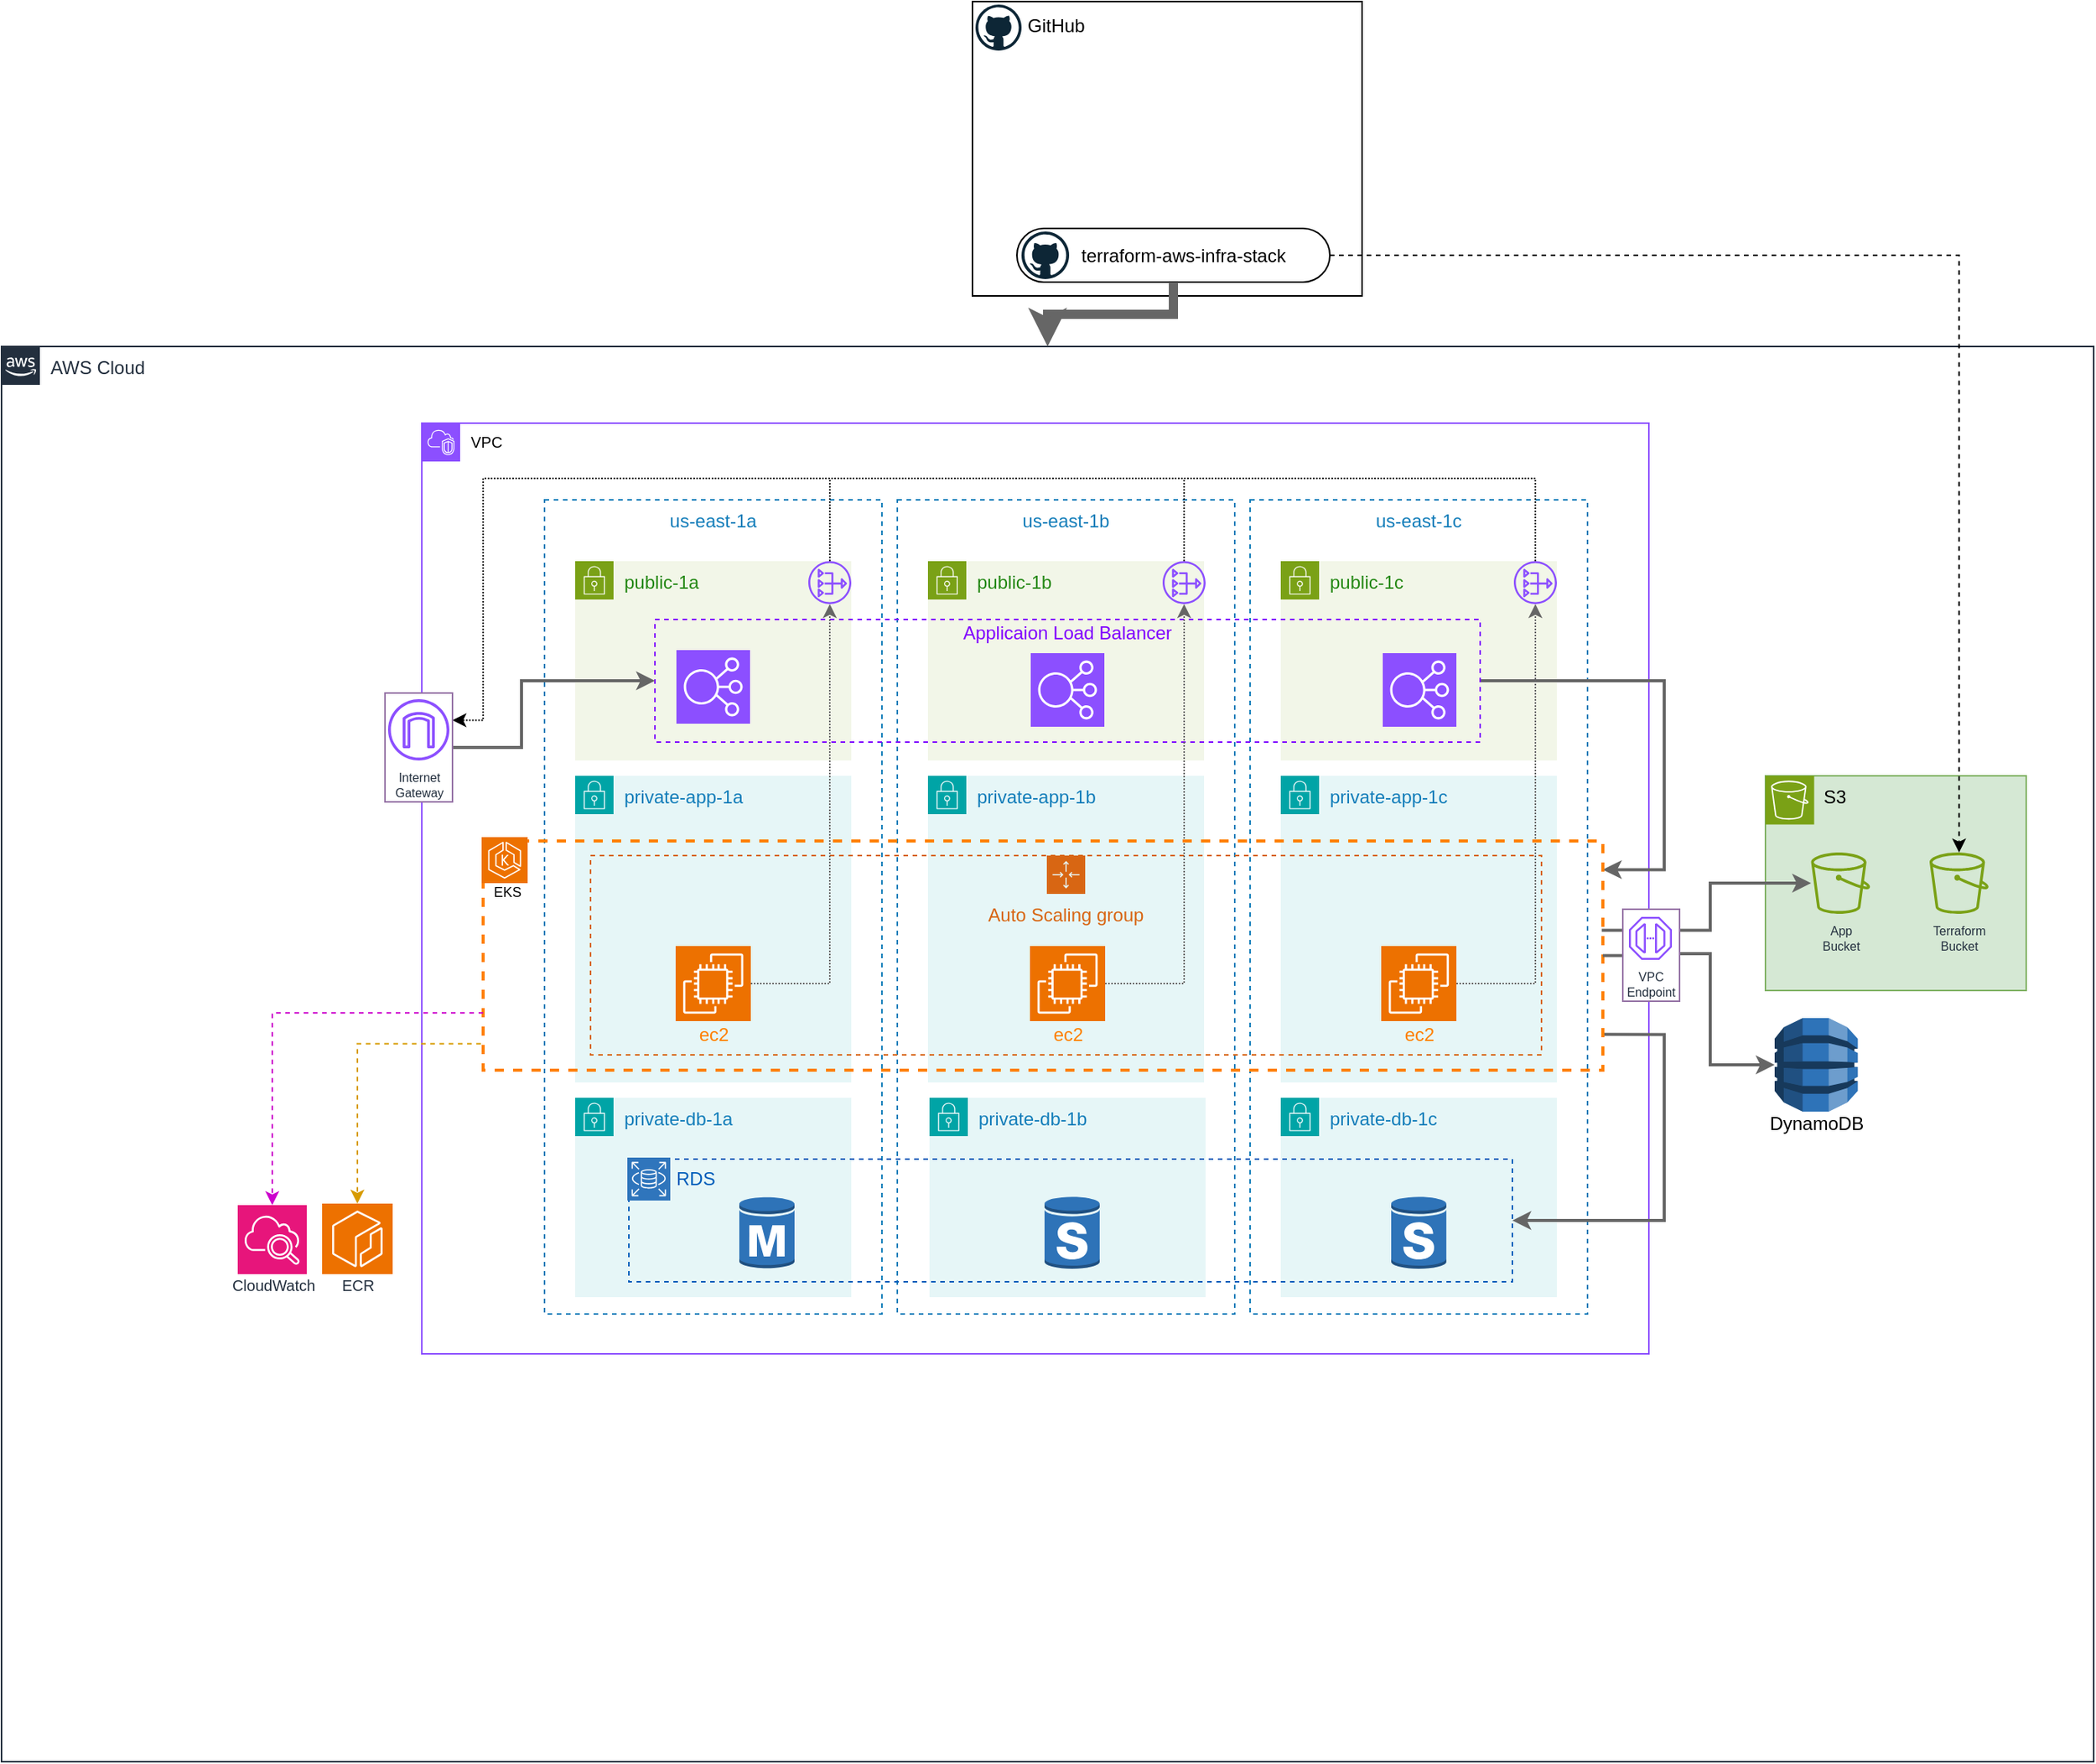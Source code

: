 <mxfile version="22.1.16" type="device">
  <diagram name="Page-1" id="fZ-07UN7kWc-W8yK62nl">
    <mxGraphModel dx="1728" dy="997" grid="0" gridSize="10" guides="1" tooltips="1" connect="1" arrows="1" fold="1" page="1" pageScale="1" pageWidth="1600" pageHeight="1200" math="0" shadow="0">
      <root>
        <mxCell id="0" />
        <mxCell id="1" parent="0" />
        <mxCell id="h2PM3oMP3MXxl9iQ3OsZ-6" value="AWS Cloud" style="points=[[0,0],[0.25,0],[0.5,0],[0.75,0],[1,0],[1,0.25],[1,0.5],[1,0.75],[1,1],[0.75,1],[0.5,1],[0.25,1],[0,1],[0,0.75],[0,0.5],[0,0.25]];outlineConnect=0;gradientColor=none;html=1;whiteSpace=wrap;fontSize=12;fontStyle=0;container=0;pointerEvents=0;collapsible=0;recursiveResize=0;shape=mxgraph.aws4.group;grIcon=mxgraph.aws4.group_aws_cloud_alt;strokeColor=#232F3E;fillColor=none;verticalAlign=top;align=left;spacingLeft=30;fontColor=#232F3E;dashed=0;" parent="1" vertex="1">
          <mxGeometry x="46" y="256" width="1364" height="923" as="geometry" />
        </mxCell>
        <mxCell id="h2PM3oMP3MXxl9iQ3OsZ-4" value="VPC" style="points=[[0,0],[0.25,0],[0.5,0],[0.75,0],[1,0],[1,0.25],[1,0.5],[1,0.75],[1,1],[0.75,1],[0.5,1],[0.25,1],[0,1],[0,0.75],[0,0.5],[0,0.25]];outlineConnect=0;gradientColor=none;html=1;whiteSpace=wrap;fontSize=10;fontStyle=0;container=0;pointerEvents=0;collapsible=0;recursiveResize=0;shape=mxgraph.aws4.group;grIcon=mxgraph.aws4.group_vpc2;strokeColor=#8C4FFF;fillColor=none;verticalAlign=top;align=left;spacingLeft=30;fontColor=#000000;dashed=0;" parent="1" vertex="1">
          <mxGeometry x="320" y="306" width="800" height="607" as="geometry" />
        </mxCell>
        <mxCell id="h2PM3oMP3MXxl9iQ3OsZ-7" value="us-east-1b" style="fillColor=none;strokeColor=#147EBA;dashed=1;verticalAlign=top;fontStyle=0;fontColor=#147EBA;whiteSpace=wrap;html=1;movable=1;resizable=1;rotatable=1;deletable=1;editable=1;locked=0;connectable=1;" parent="1" vertex="1">
          <mxGeometry x="630" y="356" width="220" height="531" as="geometry" />
        </mxCell>
        <mxCell id="h2PM3oMP3MXxl9iQ3OsZ-5" value="us-east-1a" style="fillColor=none;strokeColor=#147EBA;dashed=1;verticalAlign=top;fontStyle=0;fontColor=#147EBA;whiteSpace=wrap;html=1;" parent="1" vertex="1">
          <mxGeometry x="400" y="356" width="220" height="531" as="geometry" />
        </mxCell>
        <mxCell id="h2PM3oMP3MXxl9iQ3OsZ-8" value="us-east-1c" style="fillColor=none;strokeColor=#147EBA;dashed=1;verticalAlign=top;fontStyle=0;fontColor=#147EBA;whiteSpace=wrap;html=1;" parent="1" vertex="1">
          <mxGeometry x="860" y="356" width="220" height="531" as="geometry" />
        </mxCell>
        <mxCell id="h2PM3oMP3MXxl9iQ3OsZ-3" value="private-app-1a" style="points=[[0,0],[0.25,0],[0.5,0],[0.75,0],[1,0],[1,0.25],[1,0.5],[1,0.75],[1,1],[0.75,1],[0.5,1],[0.25,1],[0,1],[0,0.75],[0,0.5],[0,0.25]];outlineConnect=0;gradientColor=none;html=1;whiteSpace=wrap;fontSize=12;fontStyle=0;container=1;pointerEvents=0;collapsible=0;recursiveResize=0;shape=mxgraph.aws4.group;grIcon=mxgraph.aws4.group_security_group;grStroke=0;strokeColor=#00A4A6;fillColor=#E6F6F7;verticalAlign=top;align=left;spacingLeft=30;fontColor=#147EBA;dashed=0;" parent="1" vertex="1">
          <mxGeometry x="420" y="536" width="180" height="200" as="geometry" />
        </mxCell>
        <mxCell id="h2PM3oMP3MXxl9iQ3OsZ-11" value="public-1a" style="points=[[0,0],[0.25,0],[0.5,0],[0.75,0],[1,0],[1,0.25],[1,0.5],[1,0.75],[1,1],[0.75,1],[0.5,1],[0.25,1],[0,1],[0,0.75],[0,0.5],[0,0.25]];outlineConnect=0;gradientColor=none;html=1;whiteSpace=wrap;fontSize=12;fontStyle=0;container=1;pointerEvents=0;collapsible=0;recursiveResize=0;shape=mxgraph.aws4.group;grIcon=mxgraph.aws4.group_security_group;grStroke=0;strokeColor=#7AA116;fillColor=#F2F6E8;verticalAlign=top;align=left;spacingLeft=30;fontColor=#248814;dashed=0;" parent="1" vertex="1">
          <mxGeometry x="420" y="396" width="180" height="130" as="geometry" />
        </mxCell>
        <mxCell id="h2PM3oMP3MXxl9iQ3OsZ-21" value="" style="sketch=0;points=[[0,0,0],[0.25,0,0],[0.5,0,0],[0.75,0,0],[1,0,0],[0,1,0],[0.25,1,0],[0.5,1,0],[0.75,1,0],[1,1,0],[0,0.25,0],[0,0.5,0],[0,0.75,0],[1,0.25,0],[1,0.5,0],[1,0.75,0]];outlineConnect=0;fontColor=#232F3E;fillColor=#8C4FFF;strokeColor=#ffffff;dashed=0;verticalLabelPosition=bottom;verticalAlign=top;align=center;html=1;fontSize=12;fontStyle=0;aspect=fixed;shape=mxgraph.aws4.resourceIcon;resIcon=mxgraph.aws4.elastic_load_balancing;" parent="h2PM3oMP3MXxl9iQ3OsZ-11" vertex="1">
          <mxGeometry x="66" y="58" width="48" height="48" as="geometry" />
        </mxCell>
        <mxCell id="h2PM3oMP3MXxl9iQ3OsZ-12" value="private-app-1b" style="points=[[0,0],[0.25,0],[0.5,0],[0.75,0],[1,0],[1,0.25],[1,0.5],[1,0.75],[1,1],[0.75,1],[0.5,1],[0.25,1],[0,1],[0,0.75],[0,0.5],[0,0.25]];outlineConnect=0;gradientColor=none;html=1;whiteSpace=wrap;fontSize=12;fontStyle=0;container=1;pointerEvents=0;collapsible=0;recursiveResize=0;shape=mxgraph.aws4.group;grIcon=mxgraph.aws4.group_security_group;grStroke=0;strokeColor=#00A4A6;fillColor=#E6F6F7;verticalAlign=top;align=left;spacingLeft=30;fontColor=#147EBA;dashed=0;" parent="1" vertex="1">
          <mxGeometry x="650" y="536" width="180" height="200" as="geometry" />
        </mxCell>
        <mxCell id="h2PM3oMP3MXxl9iQ3OsZ-13" value="public-1b" style="points=[[0,0],[0.25,0],[0.5,0],[0.75,0],[1,0],[1,0.25],[1,0.5],[1,0.75],[1,1],[0.75,1],[0.5,1],[0.25,1],[0,1],[0,0.75],[0,0.5],[0,0.25]];outlineConnect=0;gradientColor=none;html=1;whiteSpace=wrap;fontSize=12;fontStyle=0;container=1;pointerEvents=0;collapsible=0;recursiveResize=0;shape=mxgraph.aws4.group;grIcon=mxgraph.aws4.group_security_group;grStroke=0;strokeColor=#7AA116;fillColor=#F2F6E8;verticalAlign=top;align=left;spacingLeft=30;fontColor=#248814;dashed=0;" parent="1" vertex="1">
          <mxGeometry x="650" y="396" width="180" height="130" as="geometry" />
        </mxCell>
        <mxCell id="h2PM3oMP3MXxl9iQ3OsZ-22" value="" style="sketch=0;points=[[0,0,0],[0.25,0,0],[0.5,0,0],[0.75,0,0],[1,0,0],[0,1,0],[0.25,1,0],[0.5,1,0],[0.75,1,0],[1,1,0],[0,0.25,0],[0,0.5,0],[0,0.75,0],[1,0.25,0],[1,0.5,0],[1,0.75,0]];outlineConnect=0;fontColor=#232F3E;fillColor=#8C4FFF;strokeColor=#ffffff;dashed=0;verticalLabelPosition=bottom;verticalAlign=top;align=center;html=1;fontSize=12;fontStyle=0;aspect=fixed;shape=mxgraph.aws4.resourceIcon;resIcon=mxgraph.aws4.elastic_load_balancing;" parent="h2PM3oMP3MXxl9iQ3OsZ-13" vertex="1">
          <mxGeometry x="67" y="60" width="48" height="48" as="geometry" />
        </mxCell>
        <mxCell id="h2PM3oMP3MXxl9iQ3OsZ-14" value="private-app-1c" style="points=[[0,0],[0.25,0],[0.5,0],[0.75,0],[1,0],[1,0.25],[1,0.5],[1,0.75],[1,1],[0.75,1],[0.5,1],[0.25,1],[0,1],[0,0.75],[0,0.5],[0,0.25]];outlineConnect=0;gradientColor=none;html=1;whiteSpace=wrap;fontSize=12;fontStyle=0;container=1;pointerEvents=0;collapsible=0;recursiveResize=0;shape=mxgraph.aws4.group;grIcon=mxgraph.aws4.group_security_group;grStroke=0;strokeColor=#00A4A6;fillColor=#E6F6F7;verticalAlign=top;align=left;spacingLeft=30;fontColor=#147EBA;dashed=0;" parent="1" vertex="1">
          <mxGeometry x="880" y="536" width="180" height="200" as="geometry" />
        </mxCell>
        <mxCell id="h2PM3oMP3MXxl9iQ3OsZ-15" value="public-1c" style="points=[[0,0],[0.25,0],[0.5,0],[0.75,0],[1,0],[1,0.25],[1,0.5],[1,0.75],[1,1],[0.75,1],[0.5,1],[0.25,1],[0,1],[0,0.75],[0,0.5],[0,0.25]];outlineConnect=0;gradientColor=none;html=1;whiteSpace=wrap;fontSize=12;fontStyle=0;container=1;pointerEvents=0;collapsible=0;recursiveResize=0;shape=mxgraph.aws4.group;grIcon=mxgraph.aws4.group_security_group;grStroke=0;strokeColor=#7AA116;fillColor=#F2F6E8;verticalAlign=top;align=left;spacingLeft=30;fontColor=#248814;dashed=0;" parent="1" vertex="1">
          <mxGeometry x="880" y="396" width="180" height="130" as="geometry" />
        </mxCell>
        <mxCell id="h2PM3oMP3MXxl9iQ3OsZ-23" value="" style="sketch=0;points=[[0,0,0],[0.25,0,0],[0.5,0,0],[0.75,0,0],[1,0,0],[0,1,0],[0.25,1,0],[0.5,1,0],[0.75,1,0],[1,1,0],[0,0.25,0],[0,0.5,0],[0,0.75,0],[1,0.25,0],[1,0.5,0],[1,0.75,0]];outlineConnect=0;fontColor=#232F3E;fillColor=#8C4FFF;strokeColor=#ffffff;dashed=0;verticalLabelPosition=bottom;verticalAlign=top;align=center;html=1;fontSize=12;fontStyle=0;aspect=fixed;shape=mxgraph.aws4.resourceIcon;resIcon=mxgraph.aws4.elastic_load_balancing;" parent="h2PM3oMP3MXxl9iQ3OsZ-15" vertex="1">
          <mxGeometry x="66.5" y="60" width="48" height="48" as="geometry" />
        </mxCell>
        <mxCell id="h2PM3oMP3MXxl9iQ3OsZ-17" value="Auto Scaling group" style="points=[[0,0],[0.25,0],[0.5,0],[0.75,0],[1,0],[1,0.25],[1,0.5],[1,0.75],[1,1],[0.75,1],[0.5,1],[0.25,1],[0,1],[0,0.75],[0,0.5],[0,0.25]];outlineConnect=0;gradientColor=none;html=1;whiteSpace=wrap;fontSize=12;fontStyle=0;container=1;pointerEvents=0;collapsible=0;recursiveResize=0;shape=mxgraph.aws4.groupCenter;grIcon=mxgraph.aws4.group_auto_scaling_group;grStroke=1;strokeColor=#D86613;fillColor=none;verticalAlign=top;align=center;fontColor=#D86613;dashed=1;spacingTop=25;" parent="1" vertex="1">
          <mxGeometry x="430" y="588" width="620" height="130" as="geometry" />
        </mxCell>
        <mxCell id="h2PM3oMP3MXxl9iQ3OsZ-44" style="edgeStyle=orthogonalEdgeStyle;rounded=0;orthogonalLoop=1;jettySize=auto;html=1;exitX=1;exitY=0.5;exitDx=0;exitDy=0;entryX=1;entryY=0.125;entryDx=0;entryDy=0;fillColor=#f5f5f5;strokeColor=#666666;strokeWidth=2;entryPerimeter=0;" parent="1" source="h2PM3oMP3MXxl9iQ3OsZ-24" target="h2PM3oMP3MXxl9iQ3OsZ-29" edge="1">
          <mxGeometry relative="1" as="geometry">
            <Array as="points">
              <mxPoint x="1130" y="474" />
              <mxPoint x="1130" y="597" />
            </Array>
          </mxGeometry>
        </mxCell>
        <mxCell id="h2PM3oMP3MXxl9iQ3OsZ-24" value="Applicaion Load Balancer" style="rounded=0;whiteSpace=wrap;html=1;fillColor=none;dashed=1;strokeColor=#7F00FF;verticalAlign=top;spacing=0;spacingTop=-3;fontColor=#8000ff;" parent="1" vertex="1">
          <mxGeometry x="472" y="434" width="538" height="80" as="geometry" />
        </mxCell>
        <mxCell id="h2PM3oMP3MXxl9iQ3OsZ-47" style="edgeStyle=orthogonalEdgeStyle;rounded=0;orthogonalLoop=1;jettySize=auto;html=1;fillColor=#f5f5f5;strokeColor=#666666;dashed=1;dashPattern=1 1;" parent="1" source="h2PM3oMP3MXxl9iQ3OsZ-25" target="h2PM3oMP3MXxl9iQ3OsZ-39" edge="1">
          <mxGeometry relative="1" as="geometry" />
        </mxCell>
        <mxCell id="h2PM3oMP3MXxl9iQ3OsZ-25" value="ec2" style="sketch=0;points=[[0,0,0],[0.25,0,0],[0.5,0,0],[0.75,0,0],[1,0,0],[0,1,0],[0.25,1,0],[0.5,1,0],[0.75,1,0],[1,1,0],[0,0.25,0],[0,0.5,0],[0,0.75,0],[1,0.25,0],[1,0.5,0],[1,0.75,0]];outlineConnect=0;fontColor=#FF8000;fillColor=#ED7100;strokeColor=#ffffff;dashed=0;verticalLabelPosition=bottom;verticalAlign=top;align=center;html=1;fontSize=12;fontStyle=0;aspect=fixed;shape=mxgraph.aws4.resourceIcon;resIcon=mxgraph.aws4.ec2;spacing=0;spacingTop=-3;" parent="1" vertex="1">
          <mxGeometry x="485.5" y="647" width="49" height="49" as="geometry" />
        </mxCell>
        <mxCell id="h2PM3oMP3MXxl9iQ3OsZ-48" style="edgeStyle=orthogonalEdgeStyle;rounded=0;orthogonalLoop=1;jettySize=auto;html=1;fillColor=#f5f5f5;strokeColor=#666666;dashed=1;dashPattern=1 1;" parent="1" source="h2PM3oMP3MXxl9iQ3OsZ-26" target="h2PM3oMP3MXxl9iQ3OsZ-40" edge="1">
          <mxGeometry relative="1" as="geometry" />
        </mxCell>
        <mxCell id="h2PM3oMP3MXxl9iQ3OsZ-26" value="ec2" style="sketch=0;points=[[0,0,0],[0.25,0,0],[0.5,0,0],[0.75,0,0],[1,0,0],[0,1,0],[0.25,1,0],[0.5,1,0],[0.75,1,0],[1,1,0],[0,0.25,0],[0,0.5,0],[0,0.75,0],[1,0.25,0],[1,0.5,0],[1,0.75,0]];outlineConnect=0;fontColor=#FF8000;fillColor=#ED7100;strokeColor=#ffffff;dashed=0;verticalLabelPosition=bottom;verticalAlign=top;align=center;html=1;fontSize=12;fontStyle=0;aspect=fixed;shape=mxgraph.aws4.resourceIcon;resIcon=mxgraph.aws4.ec2;spacing=0;spacingTop=-3;" parent="1" vertex="1">
          <mxGeometry x="716.5" y="647" width="49" height="49" as="geometry" />
        </mxCell>
        <mxCell id="h2PM3oMP3MXxl9iQ3OsZ-49" style="edgeStyle=orthogonalEdgeStyle;rounded=0;orthogonalLoop=1;jettySize=auto;html=1;dashed=1;dashPattern=1 1;fillColor=#f5f5f5;strokeColor=#666666;" parent="1" source="h2PM3oMP3MXxl9iQ3OsZ-27" target="h2PM3oMP3MXxl9iQ3OsZ-41" edge="1">
          <mxGeometry relative="1" as="geometry" />
        </mxCell>
        <mxCell id="h2PM3oMP3MXxl9iQ3OsZ-27" value="ec2" style="sketch=0;points=[[0,0,0],[0.25,0,0],[0.5,0,0],[0.75,0,0],[1,0,0],[0,1,0],[0.25,1,0],[0.5,1,0],[0.75,1,0],[1,1,0],[0,0.25,0],[0,0.5,0],[0,0.75,0],[1,0.25,0],[1,0.5,0],[1,0.75,0]];outlineConnect=0;fontColor=#FF8000;fillColor=#ED7100;strokeColor=#ffffff;dashed=0;verticalLabelPosition=bottom;verticalAlign=top;align=center;html=1;fontSize=12;fontStyle=0;aspect=fixed;shape=mxgraph.aws4.resourceIcon;resIcon=mxgraph.aws4.ec2;spacing=0;spacingTop=-3;" parent="1" vertex="1">
          <mxGeometry x="945.5" y="647" width="49" height="49" as="geometry" />
        </mxCell>
        <mxCell id="h2PM3oMP3MXxl9iQ3OsZ-32" value="private-db-1a" style="points=[[0,0],[0.25,0],[0.5,0],[0.75,0],[1,0],[1,0.25],[1,0.5],[1,0.75],[1,1],[0.75,1],[0.5,1],[0.25,1],[0,1],[0,0.75],[0,0.5],[0,0.25]];outlineConnect=0;gradientColor=none;html=1;whiteSpace=wrap;fontSize=12;fontStyle=0;container=1;pointerEvents=0;collapsible=0;recursiveResize=0;shape=mxgraph.aws4.group;grIcon=mxgraph.aws4.group_security_group;grStroke=0;strokeColor=#00A4A6;fillColor=#E6F6F7;verticalAlign=top;align=left;spacingLeft=30;fontColor=#147EBA;dashed=0;" parent="1" vertex="1">
          <mxGeometry x="420" y="746" width="180" height="130" as="geometry" />
        </mxCell>
        <mxCell id="h2PM3oMP3MXxl9iQ3OsZ-33" value="private-db-1b" style="points=[[0,0],[0.25,0],[0.5,0],[0.75,0],[1,0],[1,0.25],[1,0.5],[1,0.75],[1,1],[0.75,1],[0.5,1],[0.25,1],[0,1],[0,0.75],[0,0.5],[0,0.25]];outlineConnect=0;gradientColor=none;html=1;whiteSpace=wrap;fontSize=12;fontStyle=0;container=1;pointerEvents=0;collapsible=0;recursiveResize=0;shape=mxgraph.aws4.group;grIcon=mxgraph.aws4.group_security_group;grStroke=0;strokeColor=#00A4A6;fillColor=#E6F6F7;verticalAlign=top;align=left;spacingLeft=30;fontColor=#147EBA;dashed=0;" parent="1" vertex="1">
          <mxGeometry x="651" y="746" width="180" height="130" as="geometry" />
        </mxCell>
        <mxCell id="h2PM3oMP3MXxl9iQ3OsZ-34" value="private-db-1c" style="points=[[0,0],[0.25,0],[0.5,0],[0.75,0],[1,0],[1,0.25],[1,0.5],[1,0.75],[1,1],[0.75,1],[0.5,1],[0.25,1],[0,1],[0,0.75],[0,0.5],[0,0.25]];outlineConnect=0;gradientColor=none;html=1;whiteSpace=wrap;fontSize=12;fontStyle=0;container=1;pointerEvents=0;collapsible=0;recursiveResize=0;shape=mxgraph.aws4.group;grIcon=mxgraph.aws4.group_security_group;grStroke=0;strokeColor=#00A4A6;fillColor=#E6F6F7;verticalAlign=top;align=left;spacingLeft=30;fontColor=#147EBA;dashed=0;" parent="1" vertex="1">
          <mxGeometry x="880" y="746" width="180" height="130" as="geometry" />
        </mxCell>
        <mxCell id="h2PM3oMP3MXxl9iQ3OsZ-35" value="RDS" style="rounded=0;whiteSpace=wrap;html=1;fillColor=none;dashed=1;strokeColor=#005DBA;verticalAlign=top;spacing=0;spacingTop=1;fontColor=#005DBA;align=left;spacingLeft=31;" parent="1" vertex="1">
          <mxGeometry x="455" y="786" width="576" height="80" as="geometry" />
        </mxCell>
        <mxCell id="h2PM3oMP3MXxl9iQ3OsZ-81" style="edgeStyle=orthogonalEdgeStyle;rounded=0;orthogonalLoop=1;jettySize=auto;html=1;endArrow=none;endFill=0;dashed=1;dashPattern=1 1;" parent="1" source="h2PM3oMP3MXxl9iQ3OsZ-39" edge="1">
          <mxGeometry relative="1" as="geometry">
            <mxPoint x="586" y="342" as="targetPoint" />
          </mxGeometry>
        </mxCell>
        <mxCell id="h2PM3oMP3MXxl9iQ3OsZ-39" value="" style="sketch=0;outlineConnect=0;fontColor=#232F3E;gradientColor=none;fillColor=#8C4FFF;strokeColor=none;dashed=0;verticalLabelPosition=bottom;verticalAlign=top;align=center;html=1;fontSize=12;fontStyle=0;aspect=fixed;pointerEvents=1;shape=mxgraph.aws4.nat_gateway;" parent="1" vertex="1">
          <mxGeometry x="572" y="396" width="28" height="28" as="geometry" />
        </mxCell>
        <mxCell id="h2PM3oMP3MXxl9iQ3OsZ-82" style="edgeStyle=orthogonalEdgeStyle;rounded=0;orthogonalLoop=1;jettySize=auto;html=1;endArrow=none;endFill=0;dashed=1;dashPattern=1 1;" parent="1" source="h2PM3oMP3MXxl9iQ3OsZ-40" edge="1">
          <mxGeometry relative="1" as="geometry">
            <mxPoint x="817" y="342" as="targetPoint" />
          </mxGeometry>
        </mxCell>
        <mxCell id="h2PM3oMP3MXxl9iQ3OsZ-40" value="" style="sketch=0;outlineConnect=0;fontColor=#232F3E;gradientColor=none;fillColor=#8C4FFF;strokeColor=none;dashed=0;verticalLabelPosition=bottom;verticalAlign=top;align=center;html=1;fontSize=12;fontStyle=0;aspect=fixed;pointerEvents=1;shape=mxgraph.aws4.nat_gateway;" parent="1" vertex="1">
          <mxGeometry x="803" y="396" width="28" height="28" as="geometry" />
        </mxCell>
        <mxCell id="h2PM3oMP3MXxl9iQ3OsZ-80" style="edgeStyle=orthogonalEdgeStyle;rounded=0;orthogonalLoop=1;jettySize=auto;html=1;entryX=1;entryY=0.25;entryDx=0;entryDy=0;dashed=1;dashPattern=1 1;" parent="1" source="h2PM3oMP3MXxl9iQ3OsZ-41" target="h2PM3oMP3MXxl9iQ3OsZ-77" edge="1">
          <mxGeometry relative="1" as="geometry">
            <Array as="points">
              <mxPoint x="1046" y="342" />
              <mxPoint x="360" y="342" />
              <mxPoint x="360" y="500" />
            </Array>
          </mxGeometry>
        </mxCell>
        <mxCell id="h2PM3oMP3MXxl9iQ3OsZ-41" value="" style="sketch=0;outlineConnect=0;fontColor=#232F3E;gradientColor=none;fillColor=#8C4FFF;strokeColor=none;dashed=0;verticalLabelPosition=bottom;verticalAlign=top;align=center;html=1;fontSize=12;fontStyle=0;aspect=fixed;pointerEvents=1;shape=mxgraph.aws4.nat_gateway;" parent="1" vertex="1">
          <mxGeometry x="1032" y="396" width="28" height="28" as="geometry" />
        </mxCell>
        <mxCell id="h2PM3oMP3MXxl9iQ3OsZ-45" style="edgeStyle=orthogonalEdgeStyle;rounded=0;orthogonalLoop=1;jettySize=auto;html=1;exitX=1.001;exitY=0.844;exitDx=0;exitDy=0;entryX=1;entryY=0.5;entryDx=0;entryDy=0;fillColor=#f5f5f5;strokeColor=#666666;strokeWidth=2;exitPerimeter=0;" parent="1" source="h2PM3oMP3MXxl9iQ3OsZ-29" target="h2PM3oMP3MXxl9iQ3OsZ-35" edge="1">
          <mxGeometry relative="1" as="geometry">
            <Array as="points">
              <mxPoint x="1130" y="705" />
              <mxPoint x="1130" y="826" />
            </Array>
          </mxGeometry>
        </mxCell>
        <mxCell id="h2PM3oMP3MXxl9iQ3OsZ-54" style="edgeStyle=orthogonalEdgeStyle;rounded=0;orthogonalLoop=1;jettySize=auto;html=1;entryX=0;entryY=0.5;entryDx=0;entryDy=0;fillColor=#f5f5f5;strokeColor=#666666;strokeWidth=2;exitX=1;exitY=0.5;exitDx=0;exitDy=0;" parent="1" source="h2PM3oMP3MXxl9iQ3OsZ-77" target="h2PM3oMP3MXxl9iQ3OsZ-24" edge="1">
          <mxGeometry relative="1" as="geometry">
            <Array as="points">
              <mxPoint x="385" y="518" />
              <mxPoint x="385" y="474" />
            </Array>
          </mxGeometry>
        </mxCell>
        <mxCell id="h2PM3oMP3MXxl9iQ3OsZ-67" value="DynamoDB" style="outlineConnect=0;dashed=0;verticalLabelPosition=bottom;verticalAlign=top;align=center;html=1;shape=mxgraph.aws3.dynamo_db;fillColor=#2E73B8;gradientColor=none;spacingTop=-6;" parent="1" vertex="1">
          <mxGeometry x="1202" y="694" width="54.22" height="61" as="geometry" />
        </mxCell>
        <mxCell id="h2PM3oMP3MXxl9iQ3OsZ-68" style="edgeStyle=orthogonalEdgeStyle;rounded=0;orthogonalLoop=1;jettySize=auto;html=1;entryX=0;entryY=0.5;entryDx=0;entryDy=0;entryPerimeter=0;strokeWidth=2;fillColor=#f5f5f5;strokeColor=#666666;" parent="1" source="h2PM3oMP3MXxl9iQ3OsZ-75" target="h2PM3oMP3MXxl9iQ3OsZ-67" edge="1">
          <mxGeometry relative="1" as="geometry">
            <Array as="points">
              <mxPoint x="1160" y="652" />
              <mxPoint x="1160" y="725" />
            </Array>
          </mxGeometry>
        </mxCell>
        <mxCell id="h2PM3oMP3MXxl9iQ3OsZ-61" value="S3" style="rounded=0;whiteSpace=wrap;html=1;fillColor=#d5e8d4;strokeColor=#82b366;verticalAlign=top;align=left;spacingLeft=36;" parent="1" vertex="1">
          <mxGeometry x="1196" y="536" width="170" height="140" as="geometry" />
        </mxCell>
        <mxCell id="h2PM3oMP3MXxl9iQ3OsZ-60" value="" style="sketch=0;points=[[0,0,0],[0.25,0,0],[0.5,0,0],[0.75,0,0],[1,0,0],[0,1,0],[0.25,1,0],[0.5,1,0],[0.75,1,0],[1,1,0],[0,0.25,0],[0,0.5,0],[0,0.75,0],[1,0.25,0],[1,0.5,0],[1,0.75,0]];outlineConnect=0;fontColor=#232F3E;fillColor=#7AA116;strokeColor=#ffffff;dashed=0;verticalLabelPosition=bottom;verticalAlign=top;align=center;html=1;fontSize=12;fontStyle=0;aspect=fixed;shape=mxgraph.aws4.resourceIcon;resIcon=mxgraph.aws4.s3;" parent="1" vertex="1">
          <mxGeometry x="1196" y="536" width="31.75" height="31.75" as="geometry" />
        </mxCell>
        <mxCell id="h2PM3oMP3MXxl9iQ3OsZ-64" value="&lt;div style=&quot;font-size: 8px;&quot;&gt;App&lt;/div&gt;&lt;div style=&quot;font-size: 8px;&quot;&gt;Bucket&lt;br style=&quot;font-size: 8px;&quot;&gt;&lt;/div&gt;" style="sketch=0;outlineConnect=0;fontColor=#232F3E;gradientColor=none;fillColor=#7AA116;strokeColor=none;dashed=0;verticalLabelPosition=bottom;verticalAlign=top;align=center;html=1;fontSize=8;fontStyle=0;aspect=fixed;pointerEvents=1;shape=mxgraph.aws4.bucket;" parent="1" vertex="1">
          <mxGeometry x="1225.75" y="586" width="38.46" height="40" as="geometry" />
        </mxCell>
        <mxCell id="h2PM3oMP3MXxl9iQ3OsZ-66" value="&lt;div&gt;Terraform&lt;/div&gt;&lt;div&gt;Bucket&lt;br&gt;&lt;/div&gt;" style="sketch=0;outlineConnect=0;fontColor=#232F3E;gradientColor=none;fillColor=#7AA116;strokeColor=none;dashed=0;verticalLabelPosition=bottom;verticalAlign=top;align=center;html=1;fontSize=8;fontStyle=0;aspect=fixed;pointerEvents=1;shape=mxgraph.aws4.bucket;" parent="1" vertex="1">
          <mxGeometry x="1303" y="586" width="38.46" height="40" as="geometry" />
        </mxCell>
        <mxCell id="h2PM3oMP3MXxl9iQ3OsZ-63" style="edgeStyle=orthogonalEdgeStyle;rounded=0;orthogonalLoop=1;jettySize=auto;html=1;exitX=0.999;exitY=0.39;exitDx=0;exitDy=0;exitPerimeter=0;strokeWidth=2;fillColor=#f5f5f5;strokeColor=#666666;" parent="1" source="h2PM3oMP3MXxl9iQ3OsZ-29" target="h2PM3oMP3MXxl9iQ3OsZ-64" edge="1">
          <mxGeometry relative="1" as="geometry">
            <Array as="points">
              <mxPoint x="1160" y="636" />
              <mxPoint x="1160" y="606" />
            </Array>
          </mxGeometry>
        </mxCell>
        <mxCell id="h2PM3oMP3MXxl9iQ3OsZ-71" value="" style="group" parent="1" vertex="1" connectable="0">
          <mxGeometry x="360" y="578.5" width="730" height="149.5" as="geometry" />
        </mxCell>
        <mxCell id="h2PM3oMP3MXxl9iQ3OsZ-29" value="EKS" style="rounded=0;whiteSpace=wrap;html=1;strokeColor=#FF8000;dashed=1;fillColor=none;align=left;verticalAlign=top;spacingTop=21;spacingLeft=5;fontSize=9;strokeWidth=2;" parent="h2PM3oMP3MXxl9iQ3OsZ-71" vertex="1">
          <mxGeometry width="730" height="149.5" as="geometry" />
        </mxCell>
        <mxCell id="h2PM3oMP3MXxl9iQ3OsZ-70" value="" style="sketch=0;points=[[0,0,0],[0.25,0,0],[0.5,0,0],[0.75,0,0],[1,0,0],[0,1,0],[0.25,1,0],[0.5,1,0],[0.75,1,0],[1,1,0],[0,0.25,0],[0,0.5,0],[0,0.75,0],[1,0.25,0],[1,0.5,0],[1,0.75,0]];outlineConnect=0;fontColor=#232F3E;fillColor=#ED7100;strokeColor=#ffffff;dashed=0;verticalLabelPosition=bottom;verticalAlign=top;align=center;html=1;fontSize=12;fontStyle=0;aspect=fixed;shape=mxgraph.aws4.resourceIcon;resIcon=mxgraph.aws4.eks;" parent="h2PM3oMP3MXxl9iQ3OsZ-71" vertex="1">
          <mxGeometry x="-1" y="-2.5" width="30" height="30" as="geometry" />
        </mxCell>
        <mxCell id="h2PM3oMP3MXxl9iQ3OsZ-72" value="ECR" style="sketch=0;points=[[0,0,0],[0.25,0,0],[0.5,0,0],[0.75,0,0],[1,0,0],[0,1,0],[0.25,1,0],[0.5,1,0],[0.75,1,0],[1,1,0],[0,0.25,0],[0,0.5,0],[0,0.75,0],[1,0.25,0],[1,0.5,0],[1,0.75,0]];outlineConnect=0;fontColor=#232F3E;fillColor=#ED7100;strokeColor=#ffffff;dashed=0;verticalLabelPosition=bottom;verticalAlign=top;align=center;html=1;fontSize=10;fontStyle=0;aspect=fixed;shape=mxgraph.aws4.resourceIcon;resIcon=mxgraph.aws4.ecr;spacingTop=-5;" parent="1" vertex="1">
          <mxGeometry x="255" y="815" width="46" height="46" as="geometry" />
        </mxCell>
        <mxCell id="h2PM3oMP3MXxl9iQ3OsZ-74" style="edgeStyle=orthogonalEdgeStyle;rounded=0;orthogonalLoop=1;jettySize=auto;html=1;exitX=-0.002;exitY=0.885;exitDx=0;exitDy=0;entryX=0.5;entryY=0;entryDx=0;entryDy=0;entryPerimeter=0;fillColor=#ffe6cc;strokeColor=#d79b00;dashed=1;exitPerimeter=0;" parent="1" source="h2PM3oMP3MXxl9iQ3OsZ-29" target="h2PM3oMP3MXxl9iQ3OsZ-72" edge="1">
          <mxGeometry relative="1" as="geometry" />
        </mxCell>
        <mxCell id="h2PM3oMP3MXxl9iQ3OsZ-76" value="" style="edgeStyle=orthogonalEdgeStyle;rounded=0;orthogonalLoop=1;jettySize=auto;html=1;entryX=0;entryY=0.5;entryDx=0;entryDy=0;entryPerimeter=0;strokeWidth=2;fillColor=#f5f5f5;strokeColor=#666666;" parent="1" source="h2PM3oMP3MXxl9iQ3OsZ-29" target="h2PM3oMP3MXxl9iQ3OsZ-75" edge="1">
          <mxGeometry relative="1" as="geometry">
            <mxPoint x="1090" y="652" as="sourcePoint" />
            <mxPoint x="1254" y="736" as="targetPoint" />
            <Array as="points" />
          </mxGeometry>
        </mxCell>
        <mxCell id="h2PM3oMP3MXxl9iQ3OsZ-75" value="" style="rounded=0;whiteSpace=wrap;html=1;fillColor=default;strokeColor=#9673a6;" parent="1" vertex="1">
          <mxGeometry x="1103" y="623" width="37" height="60" as="geometry" />
        </mxCell>
        <mxCell id="h2PM3oMP3MXxl9iQ3OsZ-69" value="&lt;div style=&quot;font-size: 8px;&quot;&gt;VPC&lt;/div&gt;&lt;div style=&quot;font-size: 8px;&quot;&gt;Endpoint&lt;br style=&quot;font-size: 8px;&quot;&gt;&lt;/div&gt;" style="sketch=0;outlineConnect=0;fontColor=#232F3E;gradientColor=none;fillColor=#8C4FFF;strokeColor=none;dashed=0;verticalLabelPosition=bottom;verticalAlign=top;align=center;html=1;fontSize=8;fontStyle=0;aspect=fixed;pointerEvents=1;shape=mxgraph.aws4.endpoint;" parent="1" vertex="1">
          <mxGeometry x="1107" y="628" width="28" height="28" as="geometry" />
        </mxCell>
        <mxCell id="h2PM3oMP3MXxl9iQ3OsZ-77" value="" style="rounded=0;whiteSpace=wrap;html=1;fillColor=#FFFFFF;strokeColor=#9673a6;" parent="1" vertex="1">
          <mxGeometry x="296" y="482" width="44" height="71" as="geometry" />
        </mxCell>
        <mxCell id="h2PM3oMP3MXxl9iQ3OsZ-42" value="&lt;div&gt;Internet&lt;/div&gt;&lt;div&gt;Gateway&lt;/div&gt;" style="sketch=0;outlineConnect=0;fontColor=#232F3E;gradientColor=none;fillColor=#8C4FFF;strokeColor=none;dashed=0;verticalLabelPosition=bottom;verticalAlign=top;align=center;html=1;fontSize=8;fontStyle=0;aspect=fixed;pointerEvents=1;shape=mxgraph.aws4.internet_gateway;" parent="1" vertex="1">
          <mxGeometry x="298" y="486" width="40" height="40" as="geometry" />
        </mxCell>
        <mxCell id="h2PM3oMP3MXxl9iQ3OsZ-89" value="" style="group" parent="1" vertex="1" connectable="0">
          <mxGeometry x="679" y="31" width="254" height="192" as="geometry" />
        </mxCell>
        <mxCell id="h2PM3oMP3MXxl9iQ3OsZ-83" value="GitHub" style="rounded=0;whiteSpace=wrap;html=1;verticalAlign=top;align=left;spacingLeft=34;spacingTop=2;" parent="h2PM3oMP3MXxl9iQ3OsZ-89" vertex="1">
          <mxGeometry width="254" height="192" as="geometry" />
        </mxCell>
        <mxCell id="h2PM3oMP3MXxl9iQ3OsZ-84" value="" style="dashed=0;outlineConnect=0;html=1;align=center;labelPosition=center;verticalLabelPosition=bottom;verticalAlign=top;shape=mxgraph.weblogos.github" parent="h2PM3oMP3MXxl9iQ3OsZ-89" vertex="1">
          <mxGeometry x="2" y="2" width="30" height="30" as="geometry" />
        </mxCell>
        <mxCell id="h2PM3oMP3MXxl9iQ3OsZ-88" value="" style="group" parent="h2PM3oMP3MXxl9iQ3OsZ-89" vertex="1" connectable="0">
          <mxGeometry x="29" y="148" width="204" height="35" as="geometry" />
        </mxCell>
        <mxCell id="h2PM3oMP3MXxl9iQ3OsZ-86" value="terraform-aws-infra-stack" style="rounded=1;whiteSpace=wrap;html=1;arcSize=50;align=left;spacingLeft=40;" parent="h2PM3oMP3MXxl9iQ3OsZ-88" vertex="1">
          <mxGeometry width="204" height="35" as="geometry" />
        </mxCell>
        <mxCell id="h2PM3oMP3MXxl9iQ3OsZ-87" value="" style="dashed=0;outlineConnect=0;html=1;align=center;labelPosition=center;verticalLabelPosition=bottom;verticalAlign=top;shape=mxgraph.weblogos.github" parent="h2PM3oMP3MXxl9iQ3OsZ-88" vertex="1">
          <mxGeometry x="3" y="2" width="31" height="31" as="geometry" />
        </mxCell>
        <mxCell id="h2PM3oMP3MXxl9iQ3OsZ-90" style="edgeStyle=orthogonalEdgeStyle;rounded=0;orthogonalLoop=1;jettySize=auto;html=1;exitX=1;exitY=0.5;exitDx=0;exitDy=0;dashed=1;" parent="1" source="h2PM3oMP3MXxl9iQ3OsZ-86" target="h2PM3oMP3MXxl9iQ3OsZ-66" edge="1">
          <mxGeometry relative="1" as="geometry" />
        </mxCell>
        <mxCell id="h2PM3oMP3MXxl9iQ3OsZ-91" style="edgeStyle=orthogonalEdgeStyle;rounded=0;orthogonalLoop=1;jettySize=auto;html=1;exitX=0.5;exitY=1;exitDx=0;exitDy=0;entryX=0.5;entryY=0;entryDx=0;entryDy=0;strokeWidth=6;fillColor=#f5f5f5;strokeColor=#666666;" parent="1" source="h2PM3oMP3MXxl9iQ3OsZ-86" target="h2PM3oMP3MXxl9iQ3OsZ-6" edge="1">
          <mxGeometry relative="1" as="geometry" />
        </mxCell>
        <mxCell id="e8v7B2R5iquHU8SgBQqi-1" value="" style="sketch=0;points=[[0,0,0],[0.25,0,0],[0.5,0,0],[0.75,0,0],[1,0,0],[0,1,0],[0.25,1,0],[0.5,1,0],[0.75,1,0],[1,1,0],[0,0.25,0],[0,0.5,0],[0,0.75,0],[1,0.25,0],[1,0.5,0],[1,0.75,0]];outlineConnect=0;fillColor=#2f75bc;strokeColor=#FFFFFF;dashed=0;verticalLabelPosition=bottom;verticalAlign=top;align=center;html=1;fontSize=12;fontStyle=0;aspect=fixed;shape=mxgraph.aws4.resourceIcon;resIcon=mxgraph.aws4.rds;" vertex="1" parent="1">
          <mxGeometry x="454" y="785" width="28" height="28" as="geometry" />
        </mxCell>
        <mxCell id="e8v7B2R5iquHU8SgBQqi-2" value="" style="outlineConnect=0;dashed=0;verticalLabelPosition=bottom;verticalAlign=top;align=center;html=1;shape=mxgraph.aws3.rds_db_instance;fillColor=#2E73B8;gradientColor=none;" vertex="1" parent="1">
          <mxGeometry x="527" y="810" width="36" height="48" as="geometry" />
        </mxCell>
        <mxCell id="e8v7B2R5iquHU8SgBQqi-3" value="" style="outlineConnect=0;dashed=0;verticalLabelPosition=bottom;verticalAlign=top;align=center;html=1;shape=mxgraph.aws3.rds_db_instance_standby_multi_az;fillColor=#2E73B8;gradientColor=none;" vertex="1" parent="1">
          <mxGeometry x="726" y="810" width="36" height="48" as="geometry" />
        </mxCell>
        <mxCell id="e8v7B2R5iquHU8SgBQqi-4" value="" style="outlineConnect=0;dashed=0;verticalLabelPosition=bottom;verticalAlign=top;align=center;html=1;shape=mxgraph.aws3.rds_db_instance_standby_multi_az;fillColor=#2E73B8;gradientColor=none;" vertex="1" parent="1">
          <mxGeometry x="952" y="810" width="36" height="48" as="geometry" />
        </mxCell>
        <mxCell id="e8v7B2R5iquHU8SgBQqi-5" value="CloudWatch" style="sketch=0;points=[[0,0,0],[0.25,0,0],[0.5,0,0],[0.75,0,0],[1,0,0],[0,1,0],[0.25,1,0],[0.5,1,0],[0.75,1,0],[1,1,0],[0,0.25,0],[0,0.5,0],[0,0.75,0],[1,0.25,0],[1,0.5,0],[1,0.75,0]];points=[[0,0,0],[0.25,0,0],[0.5,0,0],[0.75,0,0],[1,0,0],[0,1,0],[0.25,1,0],[0.5,1,0],[0.75,1,0],[1,1,0],[0,0.25,0],[0,0.5,0],[0,0.75,0],[1,0.25,0],[1,0.5,0],[1,0.75,0]];outlineConnect=0;fontColor=#232F3E;fillColor=#E7157B;strokeColor=#ffffff;dashed=0;verticalLabelPosition=bottom;verticalAlign=top;align=center;html=1;fontSize=10;fontStyle=0;aspect=fixed;shape=mxgraph.aws4.resourceIcon;resIcon=mxgraph.aws4.cloudwatch_2;spacingTop=-5;" vertex="1" parent="1">
          <mxGeometry x="200" y="816" width="45" height="45" as="geometry" />
        </mxCell>
        <mxCell id="e8v7B2R5iquHU8SgBQqi-6" style="edgeStyle=orthogonalEdgeStyle;rounded=0;orthogonalLoop=1;jettySize=auto;html=1;exitX=0;exitY=0.75;exitDx=0;exitDy=0;entryX=0.5;entryY=0;entryDx=0;entryDy=0;entryPerimeter=0;fillColor=#f8cecc;strokeColor=#CC00CC;dashed=1;" edge="1" parent="1" source="h2PM3oMP3MXxl9iQ3OsZ-29" target="e8v7B2R5iquHU8SgBQqi-5">
          <mxGeometry relative="1" as="geometry" />
        </mxCell>
      </root>
    </mxGraphModel>
  </diagram>
</mxfile>
